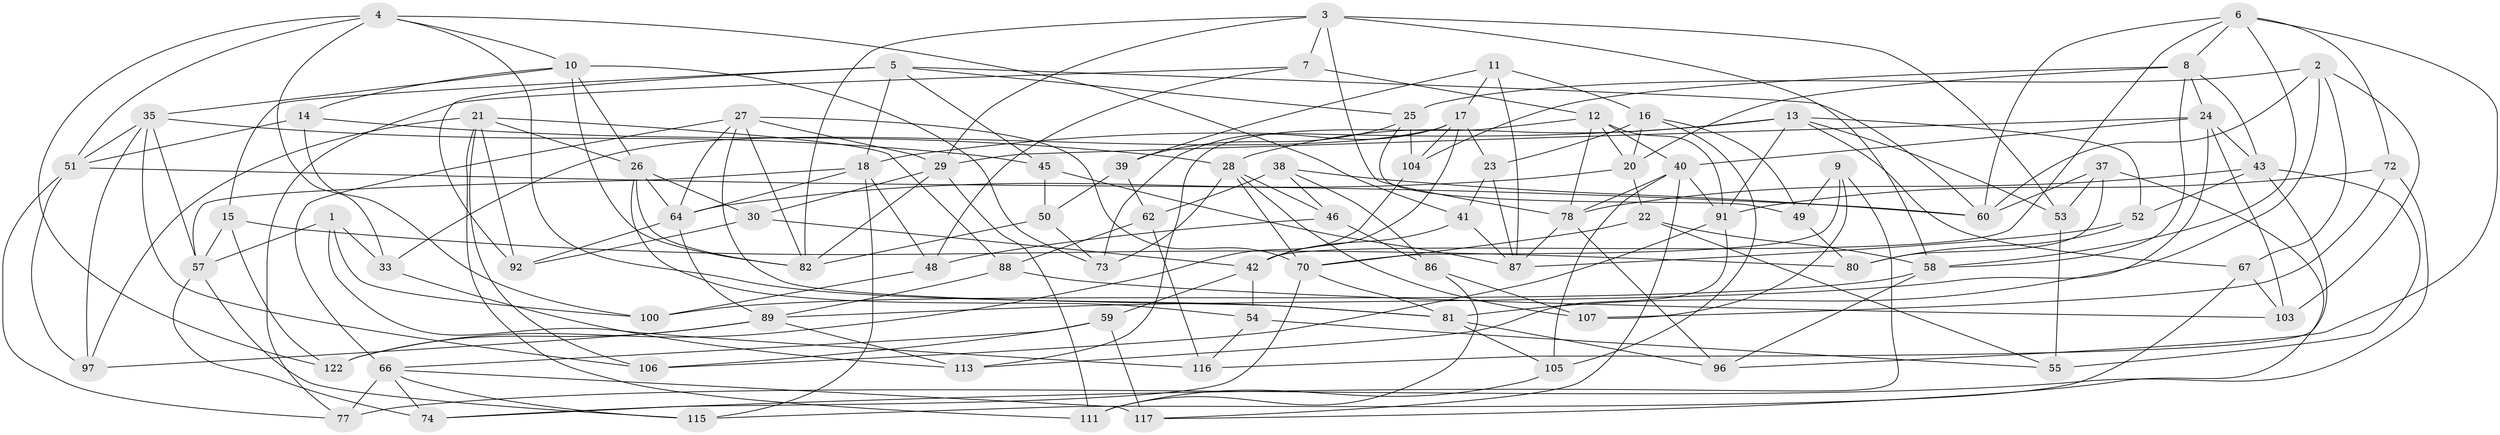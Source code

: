 // Generated by graph-tools (version 1.1) at 2025/52/02/27/25 19:52:34]
// undirected, 85 vertices, 205 edges
graph export_dot {
graph [start="1"]
  node [color=gray90,style=filled];
  1;
  2 [super="+95"];
  3 [super="+119"];
  4 [super="+36"];
  5 [super="+118"];
  6 [super="+63"];
  7;
  8 [super="+65"];
  9;
  10 [super="+34"];
  11;
  12 [super="+93"];
  13 [super="+32"];
  14;
  15;
  16 [super="+56"];
  17 [super="+19"];
  18 [super="+83"];
  20 [super="+47"];
  21 [super="+101"];
  22;
  23;
  24 [super="+31"];
  25 [super="+44"];
  26 [super="+75"];
  27 [super="+114"];
  28 [super="+71"];
  29 [super="+120"];
  30;
  33;
  35 [super="+112"];
  37;
  38;
  39;
  40 [super="+76"];
  41;
  42 [super="+109"];
  43 [super="+68"];
  45;
  46;
  48;
  49;
  50;
  51 [super="+61"];
  52;
  53;
  54;
  55;
  57 [super="+99"];
  58 [super="+69"];
  59;
  60 [super="+85"];
  62;
  64 [super="+79"];
  66 [super="+84"];
  67;
  70 [super="+90"];
  72;
  73;
  74;
  77;
  78 [super="+94"];
  80;
  81 [super="+108"];
  82 [super="+102"];
  86;
  87 [super="+98"];
  88;
  89 [super="+110"];
  91 [super="+121"];
  92;
  96;
  97;
  100;
  103;
  104;
  105;
  106;
  107;
  111;
  113;
  115;
  116;
  117;
  122;
  1 -- 57;
  1 -- 116;
  1 -- 33;
  1 -- 100;
  2 -- 25 [weight=2];
  2 -- 81;
  2 -- 60;
  2 -- 67;
  2 -- 103;
  3 -- 7;
  3 -- 78;
  3 -- 29;
  3 -- 82;
  3 -- 58;
  3 -- 53;
  4 -- 81;
  4 -- 41;
  4 -- 33;
  4 -- 10;
  4 -- 122;
  4 -- 51;
  5 -- 15;
  5 -- 18;
  5 -- 25;
  5 -- 92;
  5 -- 45;
  5 -- 60;
  6 -- 42;
  6 -- 72;
  6 -- 8;
  6 -- 96;
  6 -- 58;
  6 -- 60;
  7 -- 48;
  7 -- 77;
  7 -- 12;
  8 -- 58;
  8 -- 24;
  8 -- 43;
  8 -- 20;
  8 -- 104;
  9 -- 107;
  9 -- 70;
  9 -- 49;
  9 -- 74;
  10 -- 35;
  10 -- 73;
  10 -- 82;
  10 -- 14;
  10 -- 26;
  11 -- 17;
  11 -- 87;
  11 -- 39;
  11 -- 16;
  12 -- 113;
  12 -- 40;
  12 -- 91;
  12 -- 78;
  12 -- 20;
  13 -- 52;
  13 -- 67;
  13 -- 53;
  13 -- 18;
  13 -- 91;
  13 -- 28;
  14 -- 51;
  14 -- 100;
  14 -- 28;
  15 -- 122;
  15 -- 80;
  15 -- 57;
  16 -- 20 [weight=2];
  16 -- 49;
  16 -- 105;
  16 -- 23;
  17 -- 104;
  17 -- 33;
  17 -- 73;
  17 -- 42;
  17 -- 23;
  18 -- 48;
  18 -- 57;
  18 -- 115;
  18 -- 64;
  20 -- 64;
  20 -- 22;
  21 -- 111;
  21 -- 106;
  21 -- 92;
  21 -- 88;
  21 -- 97;
  21 -- 26;
  22 -- 55;
  22 -- 58;
  22 -- 70;
  23 -- 41;
  23 -- 87;
  24 -- 43;
  24 -- 40;
  24 -- 29;
  24 -- 89;
  24 -- 103;
  25 -- 39;
  25 -- 104;
  25 -- 49;
  26 -- 54;
  26 -- 82;
  26 -- 64;
  26 -- 30;
  27 -- 82;
  27 -- 70;
  27 -- 64;
  27 -- 81;
  27 -- 29;
  27 -- 66;
  28 -- 46;
  28 -- 73;
  28 -- 107;
  28 -- 70;
  29 -- 111;
  29 -- 30;
  29 -- 82;
  30 -- 92;
  30 -- 42;
  33 -- 113;
  35 -- 97;
  35 -- 57;
  35 -- 106;
  35 -- 51;
  35 -- 45;
  37 -- 53;
  37 -- 117;
  37 -- 60;
  37 -- 80;
  38 -- 60;
  38 -- 46;
  38 -- 86;
  38 -- 62;
  39 -- 62;
  39 -- 50;
  40 -- 91;
  40 -- 105;
  40 -- 117;
  40 -- 78;
  41 -- 42;
  41 -- 87;
  42 -- 54;
  42 -- 59;
  43 -- 116;
  43 -- 78;
  43 -- 52;
  43 -- 55;
  45 -- 87;
  45 -- 50;
  46 -- 86;
  46 -- 48;
  48 -- 100;
  49 -- 80;
  50 -- 73;
  50 -- 82;
  51 -- 97;
  51 -- 77;
  51 -- 60;
  52 -- 87;
  52 -- 80;
  53 -- 55;
  54 -- 116;
  54 -- 55;
  57 -- 115;
  57 -- 74;
  58 -- 96;
  58 -- 100;
  59 -- 106;
  59 -- 117;
  59 -- 66;
  62 -- 116;
  62 -- 88;
  64 -- 89;
  64 -- 92;
  66 -- 77;
  66 -- 74;
  66 -- 117;
  66 -- 115;
  67 -- 103;
  67 -- 115;
  70 -- 81;
  70 -- 74;
  72 -- 91;
  72 -- 77;
  72 -- 107;
  78 -- 96;
  78 -- 87;
  81 -- 96;
  81 -- 105;
  86 -- 107;
  86 -- 111;
  88 -- 103;
  88 -- 89;
  89 -- 113;
  89 -- 122;
  89 -- 97;
  91 -- 106;
  91 -- 113;
  104 -- 122;
  105 -- 111;
}
